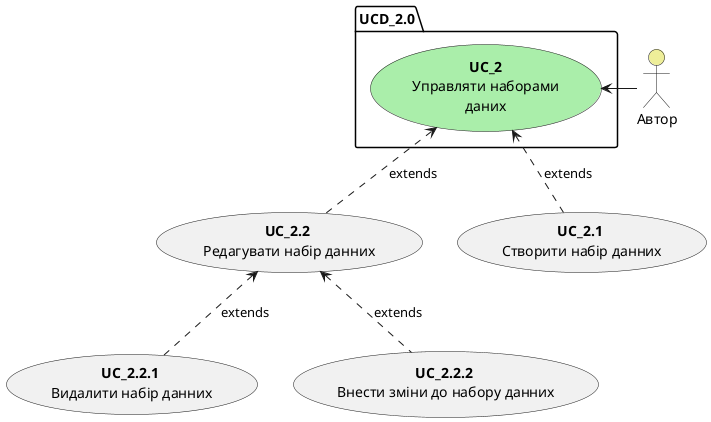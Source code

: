 @startuml
package UCD_2.0 {
        usecase "<b>UC_2</b>\nУправляти наборами\nданих" as UC_2 #aaeeaa
    }

    actor "Автор" as Author #eeee99
    
    usecase "<b>UC_2.1</b> \nСтворити набір данних" as UC_2.1
    usecase "<b>UC_2.2</b> \nРедагувати набір данних" as UC_2.2
    usecase "<b>UC_2.2.1</b> \nВидалити набір данних" as UC_2.2.1
    usecase "<b>UC_2.2.2</b> \nВнести зміни до набору данних" as UC_2.2.2

    Author -l-> UC_2
    
    UC_2.1 .u.> UC_2: extends
    UC_2.2 .u.> UC_2: extends
    UC_2.2.1 .u.> UC_2.2: extends
    UC_2.2.2 .u.> UC_2.2: extends
@enduml
